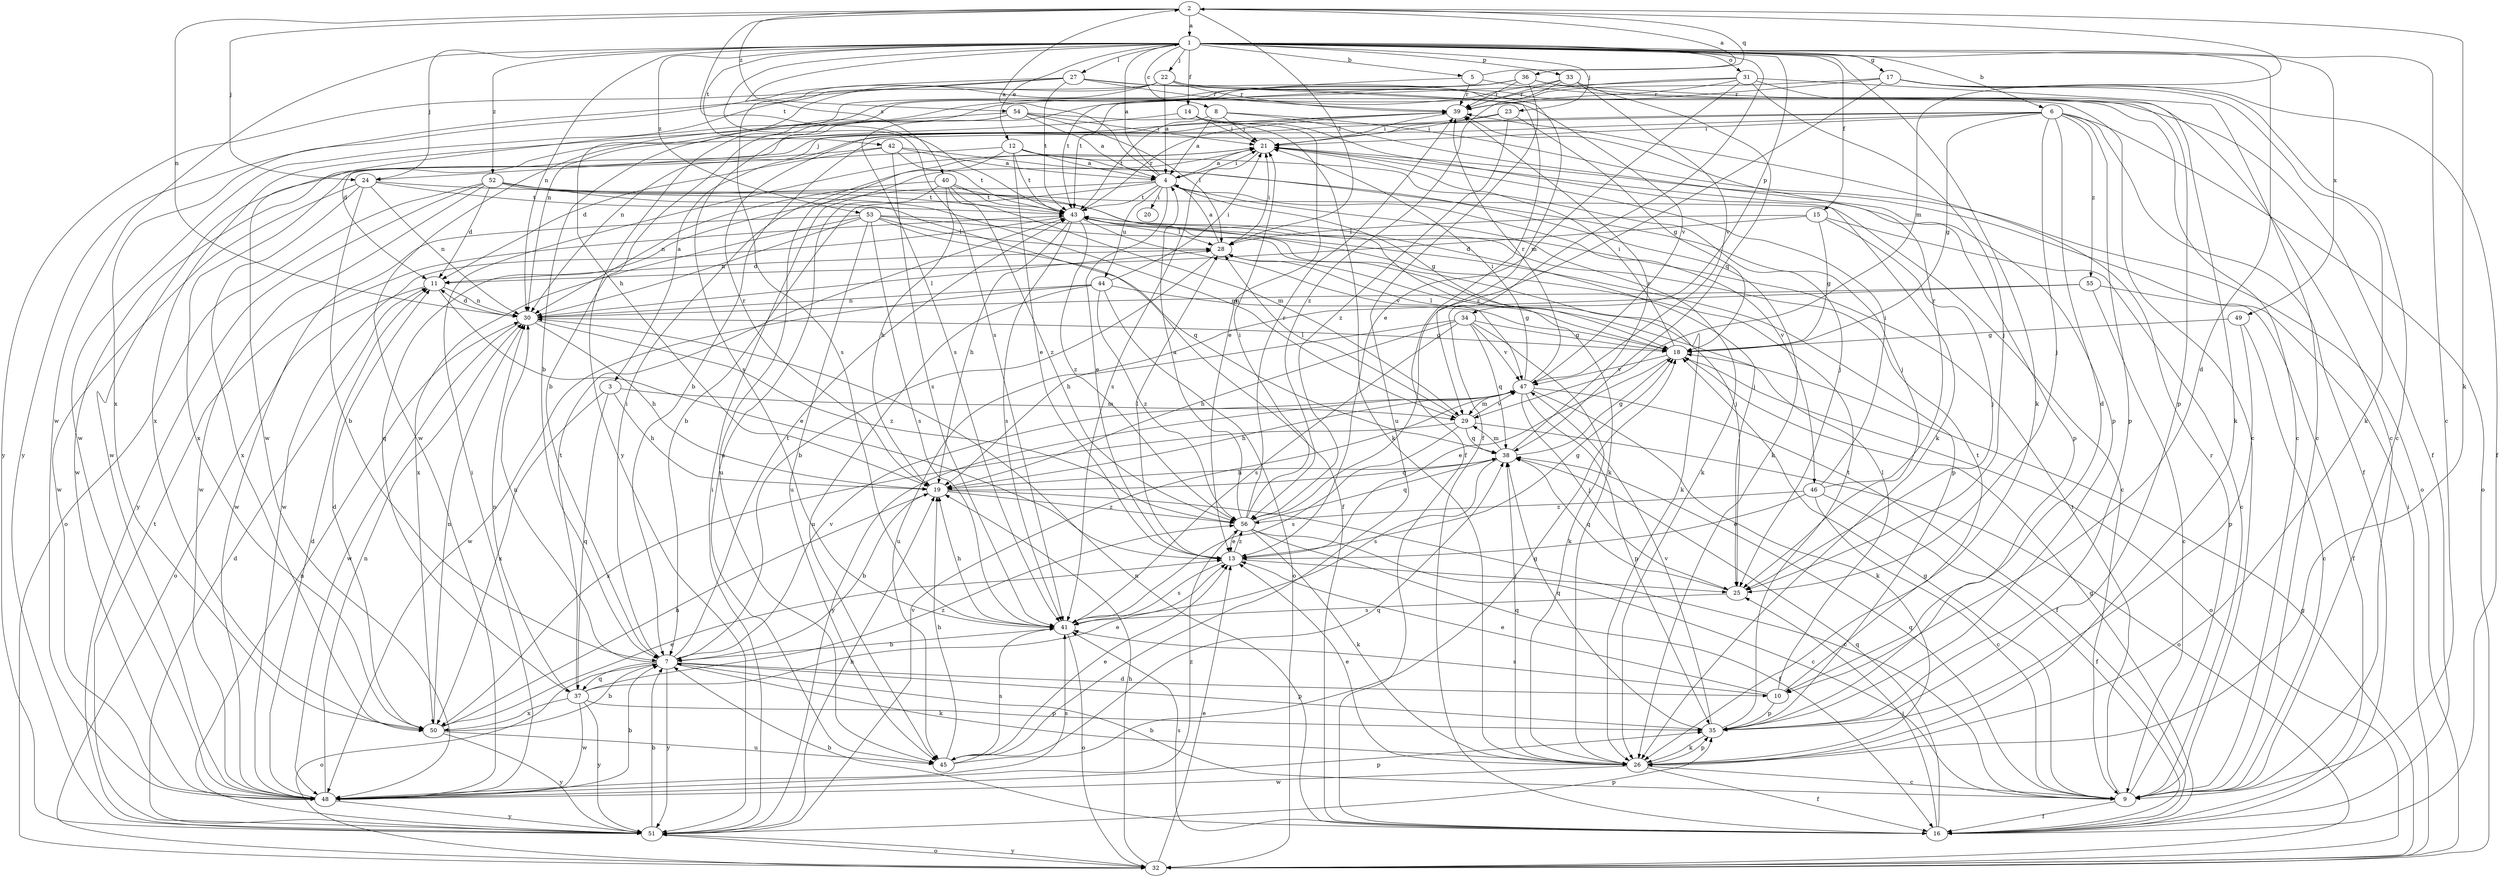 strict digraph  {
	2 -> 1 [label=a];
	4 -> 1 [label=a];
	4 -> 2 [label=a];
	5 -> 2 [label=a];
	6 -> 3 [label=a];
	8 -> 4 [label=a];
	12 -> 4 [label=a];
	21 -> 4 [label=a];
	22 -> 4 [label=a];
	28 -> 4 [label=a];
	42 -> 4 [label=a];
	54 -> 4 [label=a];
	56 -> 4 [label=a];
	1 -> 5 [label=b];
	1 -> 6 [label=b];
	4 -> 7 [label=b];
	6 -> 7 [label=b];
	9 -> 7 [label=b];
	16 -> 7 [label=b];
	19 -> 7 [label=b];
	24 -> 7 [label=b];
	28 -> 7 [label=b];
	31 -> 7 [label=b];
	41 -> 7 [label=b];
	48 -> 7 [label=b];
	50 -> 7 [label=b];
	51 -> 7 [label=b];
	54 -> 7 [label=b];
	1 -> 8 [label=c];
	1 -> 9 [label=c];
	15 -> 9 [label=c];
	17 -> 9 [label=c];
	19 -> 9 [label=c];
	22 -> 9 [label=c];
	24 -> 9 [label=c];
	26 -> 9 [label=c];
	27 -> 9 [label=c];
	31 -> 9 [label=c];
	36 -> 9 [label=c];
	46 -> 9 [label=c];
	49 -> 9 [label=c];
	55 -> 9 [label=c];
	56 -> 9 [label=c];
	1 -> 10 [label=d];
	6 -> 10 [label=d];
	7 -> 10 [label=d];
	15 -> 11 [label=d];
	23 -> 11 [label=d];
	28 -> 11 [label=d];
	30 -> 11 [label=d];
	42 -> 11 [label=d];
	48 -> 11 [label=d];
	50 -> 11 [label=d];
	51 -> 11 [label=d];
	52 -> 11 [label=d];
	1 -> 12 [label=e];
	4 -> 13 [label=e];
	10 -> 13 [label=e];
	11 -> 13 [label=e];
	12 -> 13 [label=e];
	14 -> 13 [label=e];
	18 -> 13 [label=e];
	26 -> 13 [label=e];
	31 -> 13 [label=e];
	32 -> 13 [label=e];
	37 -> 13 [label=e];
	45 -> 13 [label=e];
	46 -> 13 [label=e];
	50 -> 13 [label=e];
	56 -> 13 [label=e];
	1 -> 14 [label=f];
	1 -> 15 [label=f];
	1 -> 16 [label=f];
	5 -> 16 [label=f];
	6 -> 16 [label=f];
	9 -> 16 [label=f];
	17 -> 16 [label=f];
	22 -> 16 [label=f];
	26 -> 16 [label=f];
	46 -> 16 [label=f];
	47 -> 16 [label=f];
	52 -> 16 [label=f];
	55 -> 16 [label=f];
	56 -> 16 [label=f];
	1 -> 17 [label=g];
	4 -> 18 [label=g];
	6 -> 18 [label=g];
	9 -> 18 [label=g];
	13 -> 18 [label=g];
	15 -> 18 [label=g];
	16 -> 18 [label=g];
	23 -> 18 [label=g];
	30 -> 18 [label=g];
	32 -> 18 [label=g];
	34 -> 18 [label=g];
	38 -> 18 [label=g];
	44 -> 18 [label=g];
	45 -> 18 [label=g];
	49 -> 18 [label=g];
	3 -> 19 [label=h];
	22 -> 19 [label=h];
	30 -> 19 [label=h];
	32 -> 19 [label=h];
	34 -> 19 [label=h];
	38 -> 19 [label=h];
	40 -> 19 [label=h];
	41 -> 19 [label=h];
	43 -> 19 [label=h];
	45 -> 19 [label=h];
	47 -> 19 [label=h];
	50 -> 19 [label=h];
	51 -> 19 [label=h];
	55 -> 19 [label=h];
	4 -> 20 [label=i];
	4 -> 21 [label=i];
	6 -> 21 [label=i];
	7 -> 21 [label=i];
	8 -> 21 [label=i];
	14 -> 21 [label=i];
	18 -> 21 [label=i];
	23 -> 21 [label=i];
	28 -> 21 [label=i];
	32 -> 21 [label=i];
	39 -> 21 [label=i];
	44 -> 21 [label=i];
	46 -> 21 [label=i];
	47 -> 21 [label=i];
	48 -> 21 [label=i];
	51 -> 21 [label=i];
	54 -> 21 [label=i];
	56 -> 21 [label=i];
	1 -> 22 [label=j];
	1 -> 23 [label=j];
	1 -> 24 [label=j];
	2 -> 24 [label=j];
	6 -> 24 [label=j];
	6 -> 25 [label=j];
	12 -> 25 [label=j];
	13 -> 25 [label=j];
	15 -> 25 [label=j];
	16 -> 25 [label=j];
	31 -> 25 [label=j];
	42 -> 25 [label=j];
	47 -> 25 [label=j];
	52 -> 25 [label=j];
	53 -> 25 [label=j];
	1 -> 26 [label=k];
	2 -> 26 [label=k];
	4 -> 26 [label=k];
	7 -> 26 [label=k];
	12 -> 26 [label=k];
	14 -> 26 [label=k];
	17 -> 26 [label=k];
	31 -> 26 [label=k];
	34 -> 26 [label=k];
	35 -> 26 [label=k];
	40 -> 26 [label=k];
	43 -> 26 [label=k];
	47 -> 26 [label=k];
	54 -> 26 [label=k];
	56 -> 26 [label=k];
	1 -> 27 [label=l];
	2 -> 28 [label=l];
	10 -> 28 [label=l];
	13 -> 28 [label=l];
	15 -> 28 [label=l];
	18 -> 28 [label=l];
	29 -> 28 [label=l];
	30 -> 28 [label=l];
	43 -> 28 [label=l];
	53 -> 28 [label=l];
	54 -> 28 [label=l];
	2 -> 29 [label=m];
	3 -> 29 [label=m];
	22 -> 29 [label=m];
	38 -> 29 [label=m];
	40 -> 29 [label=m];
	47 -> 29 [label=m];
	52 -> 29 [label=m];
	1 -> 30 [label=n];
	2 -> 30 [label=n];
	7 -> 30 [label=n];
	11 -> 30 [label=n];
	16 -> 30 [label=n];
	24 -> 30 [label=n];
	36 -> 30 [label=n];
	37 -> 30 [label=n];
	39 -> 30 [label=n];
	40 -> 30 [label=n];
	44 -> 30 [label=n];
	48 -> 30 [label=n];
	50 -> 30 [label=n];
	51 -> 30 [label=n];
	53 -> 30 [label=n];
	55 -> 30 [label=n];
	1 -> 31 [label=o];
	6 -> 32 [label=o];
	7 -> 32 [label=o];
	8 -> 32 [label=o];
	11 -> 32 [label=o];
	18 -> 32 [label=o];
	29 -> 32 [label=o];
	41 -> 32 [label=o];
	44 -> 32 [label=o];
	51 -> 32 [label=o];
	52 -> 32 [label=o];
	1 -> 33 [label=p];
	1 -> 34 [label=p];
	6 -> 35 [label=p];
	7 -> 35 [label=p];
	8 -> 35 [label=p];
	10 -> 35 [label=p];
	21 -> 35 [label=p];
	26 -> 35 [label=p];
	36 -> 35 [label=p];
	37 -> 35 [label=p];
	47 -> 35 [label=p];
	48 -> 35 [label=p];
	49 -> 35 [label=p];
	51 -> 35 [label=p];
	53 -> 35 [label=p];
	2 -> 36 [label=q];
	3 -> 37 [label=q];
	4 -> 37 [label=q];
	7 -> 37 [label=q];
	9 -> 38 [label=q];
	16 -> 38 [label=q];
	19 -> 38 [label=q];
	25 -> 38 [label=q];
	26 -> 38 [label=q];
	29 -> 38 [label=q];
	33 -> 38 [label=q];
	34 -> 38 [label=q];
	35 -> 38 [label=q];
	45 -> 38 [label=q];
	53 -> 38 [label=q];
	56 -> 38 [label=q];
	5 -> 39 [label=r];
	9 -> 39 [label=r];
	17 -> 39 [label=r];
	19 -> 39 [label=r];
	22 -> 39 [label=r];
	27 -> 39 [label=r];
	31 -> 39 [label=r];
	33 -> 39 [label=r];
	36 -> 39 [label=r];
	38 -> 39 [label=r];
	43 -> 39 [label=r];
	46 -> 39 [label=r];
	47 -> 39 [label=r];
	56 -> 39 [label=r];
	1 -> 40 [label=s];
	1 -> 41 [label=s];
	10 -> 41 [label=s];
	13 -> 41 [label=s];
	16 -> 41 [label=s];
	21 -> 41 [label=s];
	25 -> 41 [label=s];
	27 -> 41 [label=s];
	29 -> 41 [label=s];
	33 -> 41 [label=s];
	34 -> 41 [label=s];
	38 -> 41 [label=s];
	42 -> 41 [label=s];
	43 -> 41 [label=s];
	45 -> 41 [label=s];
	48 -> 41 [label=s];
	53 -> 41 [label=s];
	54 -> 41 [label=s];
	1 -> 42 [label=t];
	2 -> 43 [label=t];
	4 -> 43 [label=t];
	7 -> 43 [label=t];
	8 -> 43 [label=t];
	9 -> 43 [label=t];
	10 -> 43 [label=t];
	12 -> 43 [label=t];
	17 -> 43 [label=t];
	24 -> 43 [label=t];
	27 -> 43 [label=t];
	35 -> 43 [label=t];
	36 -> 43 [label=t];
	37 -> 43 [label=t];
	40 -> 43 [label=t];
	42 -> 43 [label=t];
	51 -> 43 [label=t];
	52 -> 43 [label=t];
	4 -> 44 [label=u];
	12 -> 45 [label=u];
	34 -> 45 [label=u];
	36 -> 45 [label=u];
	40 -> 45 [label=u];
	44 -> 45 [label=u];
	50 -> 45 [label=u];
	53 -> 45 [label=u];
	4 -> 46 [label=v];
	7 -> 47 [label=v];
	18 -> 47 [label=v];
	27 -> 47 [label=v];
	29 -> 47 [label=v];
	33 -> 47 [label=v];
	34 -> 47 [label=v];
	35 -> 47 [label=v];
	43 -> 47 [label=v];
	51 -> 47 [label=v];
	1 -> 48 [label=w];
	5 -> 48 [label=w];
	14 -> 48 [label=w];
	22 -> 48 [label=w];
	24 -> 48 [label=w];
	26 -> 48 [label=w];
	30 -> 48 [label=w];
	36 -> 48 [label=w];
	37 -> 48 [label=w];
	42 -> 48 [label=w];
	43 -> 48 [label=w];
	44 -> 48 [label=w];
	52 -> 48 [label=w];
	53 -> 48 [label=w];
	1 -> 49 [label=x];
	3 -> 50 [label=x];
	12 -> 50 [label=x];
	24 -> 50 [label=x];
	27 -> 50 [label=x];
	29 -> 50 [label=x];
	37 -> 50 [label=x];
	53 -> 50 [label=x];
	54 -> 50 [label=x];
	7 -> 51 [label=y];
	22 -> 51 [label=y];
	27 -> 51 [label=y];
	31 -> 51 [label=y];
	32 -> 51 [label=y];
	37 -> 51 [label=y];
	47 -> 51 [label=y];
	48 -> 51 [label=y];
	50 -> 51 [label=y];
	52 -> 51 [label=y];
	1 -> 52 [label=z];
	1 -> 53 [label=z];
	2 -> 54 [label=z];
	6 -> 55 [label=z];
	13 -> 56 [label=z];
	17 -> 56 [label=z];
	19 -> 56 [label=z];
	23 -> 56 [label=z];
	30 -> 56 [label=z];
	33 -> 56 [label=z];
	37 -> 56 [label=z];
	40 -> 56 [label=z];
	43 -> 56 [label=z];
	44 -> 56 [label=z];
	46 -> 56 [label=z];
	48 -> 56 [label=z];
}
